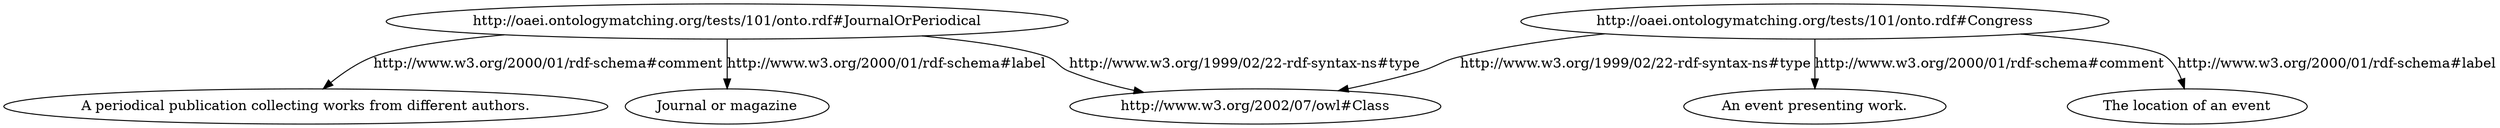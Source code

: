 digraph  {
	
	n6[label="A periodical publication collecting works from different authors."];
	n5[label="An event presenting work."];
	n2[label="Journal or magazine"];
	n4[label="The location of an event"];
	n3[label="http://oaei.ontologymatching.org/tests/101/onto.rdf#Congress"];
	n1[label="http://oaei.ontologymatching.org/tests/101/onto.rdf#JournalOrPeriodical"];
	n7[label="http://www.w3.org/2002/07/owl#Class"];
	n3->n4[label="http://www.w3.org/2000/01/rdf-schema#label"];
	n3->n5[label="http://www.w3.org/2000/01/rdf-schema#comment"];
	n3->n7[label="http://www.w3.org/1999/02/22-rdf-syntax-ns#type"];
	n1->n2[label="http://www.w3.org/2000/01/rdf-schema#label"];
	n1->n6[label="http://www.w3.org/2000/01/rdf-schema#comment"];
	n1->n7[label="http://www.w3.org/1999/02/22-rdf-syntax-ns#type"];
	
}